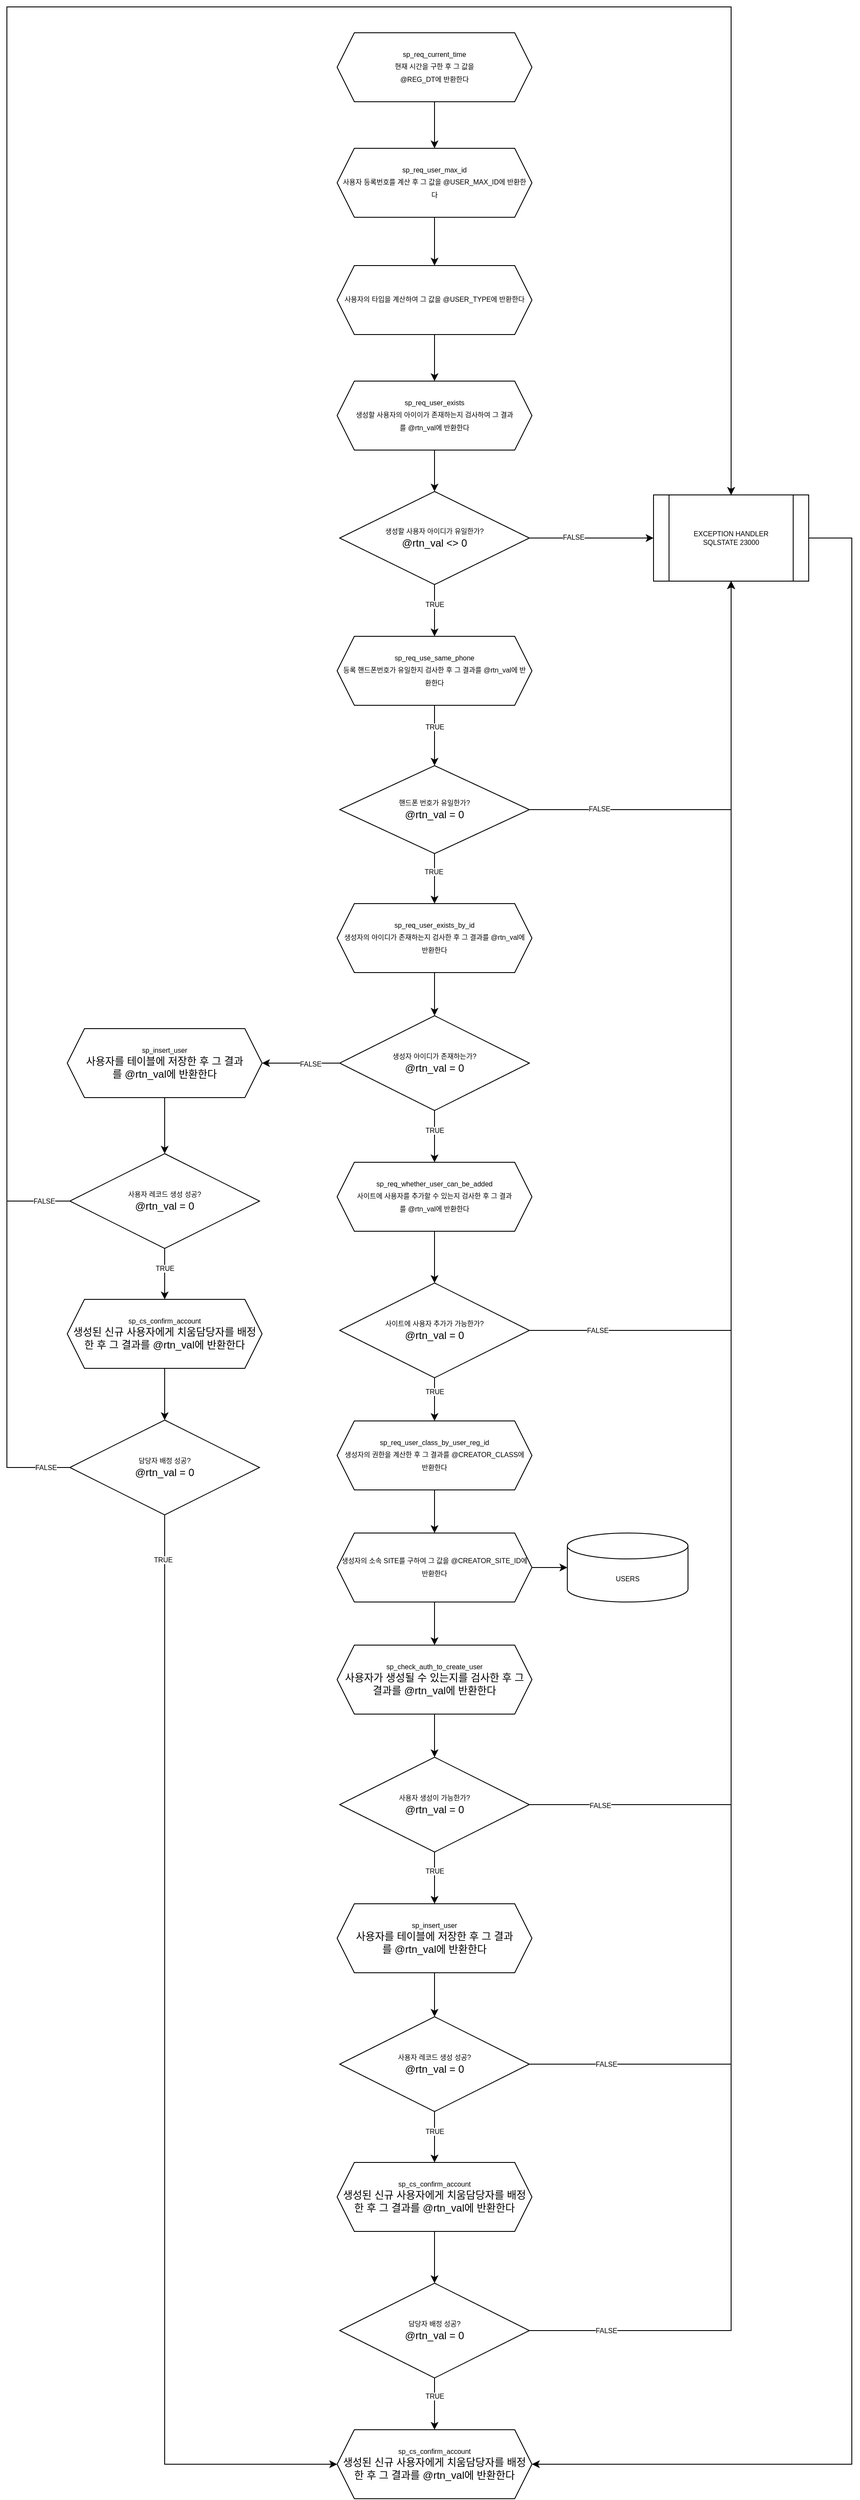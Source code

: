 <mxfile version="16.5.6" type="device"><diagram id="6Ks8PrIh6M3wGT_dHp9O" name="Page-1"><mxGraphModel dx="3342" dy="1785" grid="1" gridSize="10" guides="1" tooltips="1" connect="1" arrows="1" fold="1" page="1" pageScale="1" pageWidth="827" pageHeight="1169" math="0" shadow="0"><root><mxCell id="0"/><mxCell id="1" parent="0"/><mxCell id="MxJ8l37liIb16uwwF1nV-1" value="" style="edgeStyle=orthogonalEdgeStyle;rounded=0;orthogonalLoop=1;jettySize=auto;html=1;fontSize=8;entryX=0.5;entryY=0;entryDx=0;entryDy=0;" edge="1" parent="1" source="MxJ8l37liIb16uwwF1nV-5" target="MxJ8l37liIb16uwwF1nV-16"><mxGeometry relative="1" as="geometry"><mxPoint x="796" y="988" as="targetPoint"/></mxGeometry></mxCell><mxCell id="MxJ8l37liIb16uwwF1nV-2" value="TRUE" style="edgeLabel;html=1;align=center;verticalAlign=middle;resizable=0;points=[];fontSize=8;" vertex="1" connectable="0" parent="MxJ8l37liIb16uwwF1nV-1"><mxGeometry x="-0.248" relative="1" as="geometry"><mxPoint as="offset"/></mxGeometry></mxCell><mxCell id="MxJ8l37liIb16uwwF1nV-3" value="" style="edgeStyle=orthogonalEdgeStyle;rounded=0;orthogonalLoop=1;jettySize=auto;html=1;fontSize=8;entryX=0;entryY=0.5;entryDx=0;entryDy=0;" edge="1" parent="1" source="MxJ8l37liIb16uwwF1nV-5" target="MxJ8l37liIb16uwwF1nV-64"><mxGeometry relative="1" as="geometry"><mxPoint x="1006" y="816" as="targetPoint"/></mxGeometry></mxCell><mxCell id="MxJ8l37liIb16uwwF1nV-4" value="FALSE" style="edgeLabel;html=1;align=center;verticalAlign=middle;resizable=0;points=[];fontSize=8;" vertex="1" connectable="0" parent="MxJ8l37liIb16uwwF1nV-3"><mxGeometry x="-0.292" y="2" relative="1" as="geometry"><mxPoint y="1" as="offset"/></mxGeometry></mxCell><mxCell id="MxJ8l37liIb16uwwF1nV-5" value="&lt;font&gt;&lt;span style=&quot;font-size: 8px&quot;&gt;생성할 사용자 아이디가 유일한가?&lt;br&gt;&lt;/span&gt;@rtn_val &amp;lt;&amp;gt; 0&lt;br&gt;&lt;/font&gt;" style="rhombus;whiteSpace=wrap;html=1;shadow=0;fontFamily=Helvetica;fontSize=12;align=center;strokeWidth=1;spacing=6;spacingTop=-4;" vertex="1" parent="1"><mxGeometry x="656" y="762" width="220" height="108" as="geometry"/></mxCell><mxCell id="MxJ8l37liIb16uwwF1nV-6" value="" style="edgeStyle=orthogonalEdgeStyle;rounded=0;orthogonalLoop=1;jettySize=auto;html=1;fontSize=8;exitX=0.5;exitY=1;exitDx=0;exitDy=0;entryX=0.5;entryY=0;entryDx=0;entryDy=0;" edge="1" parent="1" source="MxJ8l37liIb16uwwF1nV-7" target="MxJ8l37liIb16uwwF1nV-9"><mxGeometry relative="1" as="geometry"><mxPoint x="766" y="492" as="sourcePoint"/></mxGeometry></mxCell><mxCell id="MxJ8l37liIb16uwwF1nV-7" value="&lt;font style=&quot;font-size: 8px&quot;&gt;sp_req_current_time&lt;br&gt;현재 시간을 구한 후 그 값을&lt;br&gt;@REG_DT에 반환한다&lt;/font&gt;" style="shape=hexagon;perimeter=hexagonPerimeter2;whiteSpace=wrap;html=1;fixedSize=1;shadow=0;strokeWidth=1;spacing=6;spacingTop=-4;" vertex="1" parent="1"><mxGeometry x="653" y="230" width="226" height="80" as="geometry"/></mxCell><mxCell id="MxJ8l37liIb16uwwF1nV-8" style="edgeStyle=orthogonalEdgeStyle;rounded=0;orthogonalLoop=1;jettySize=auto;html=1;entryX=0.5;entryY=0;entryDx=0;entryDy=0;fontSize=8;" edge="1" parent="1" source="MxJ8l37liIb16uwwF1nV-9" target="MxJ8l37liIb16uwwF1nV-11"><mxGeometry relative="1" as="geometry"/></mxCell><mxCell id="MxJ8l37liIb16uwwF1nV-9" value="&lt;font style=&quot;font-size: 8px&quot;&gt;sp_req_user_max_id&lt;br&gt;사용자 등록번호를 계산 후 그 값을&amp;nbsp;@USER_MAX_ID에 반환한다&lt;/font&gt;" style="shape=hexagon;perimeter=hexagonPerimeter2;whiteSpace=wrap;html=1;fixedSize=1;shadow=0;strokeWidth=1;spacing=6;spacingTop=-4;" vertex="1" parent="1"><mxGeometry x="653" y="364" width="226" height="80" as="geometry"/></mxCell><mxCell id="MxJ8l37liIb16uwwF1nV-10" style="edgeStyle=orthogonalEdgeStyle;rounded=0;orthogonalLoop=1;jettySize=auto;html=1;entryX=0.5;entryY=0;entryDx=0;entryDy=0;fontSize=8;" edge="1" parent="1" source="MxJ8l37liIb16uwwF1nV-11" target="MxJ8l37liIb16uwwF1nV-13"><mxGeometry relative="1" as="geometry"/></mxCell><mxCell id="MxJ8l37liIb16uwwF1nV-11" value="&lt;span style=&quot;font-size: 8px&quot;&gt;사용자의 타입을 계산하여 그 값을&amp;nbsp;&lt;/span&gt;&lt;span style=&quot;font-size: 8px&quot;&gt;@USER_TYPE에 반환한다&lt;/span&gt;" style="shape=hexagon;perimeter=hexagonPerimeter2;whiteSpace=wrap;html=1;fixedSize=1;shadow=0;strokeWidth=1;spacing=6;spacingTop=-4;" vertex="1" parent="1"><mxGeometry x="653" y="500" width="226" height="80" as="geometry"/></mxCell><mxCell id="MxJ8l37liIb16uwwF1nV-12" style="edgeStyle=orthogonalEdgeStyle;rounded=0;orthogonalLoop=1;jettySize=auto;html=1;entryX=0.5;entryY=0;entryDx=0;entryDy=0;fontSize=8;" edge="1" parent="1" source="MxJ8l37liIb16uwwF1nV-13" target="MxJ8l37liIb16uwwF1nV-5"><mxGeometry relative="1" as="geometry"/></mxCell><mxCell id="MxJ8l37liIb16uwwF1nV-13" value="&lt;font style=&quot;font-size: 8px&quot;&gt;sp_req_user_exists&lt;br&gt;생성할 사용자의 아이이가 존재하는지 검사하여 그 결과를&amp;nbsp;@rtn_val에 반환한다&lt;/font&gt;" style="shape=hexagon;perimeter=hexagonPerimeter2;whiteSpace=wrap;html=1;fixedSize=1;shadow=0;strokeWidth=1;spacing=6;spacingTop=-4;" vertex="1" parent="1"><mxGeometry x="653" y="634" width="226" height="80" as="geometry"/></mxCell><mxCell id="MxJ8l37liIb16uwwF1nV-14" value="" style="edgeStyle=orthogonalEdgeStyle;rounded=0;orthogonalLoop=1;jettySize=auto;html=1;fontSize=8;" edge="1" parent="1" source="MxJ8l37liIb16uwwF1nV-16" target="MxJ8l37liIb16uwwF1nV-21"><mxGeometry relative="1" as="geometry"/></mxCell><mxCell id="MxJ8l37liIb16uwwF1nV-15" value="TRUE" style="edgeLabel;html=1;align=center;verticalAlign=middle;resizable=0;points=[];fontSize=8;" vertex="1" connectable="0" parent="MxJ8l37liIb16uwwF1nV-14"><mxGeometry x="-0.3" relative="1" as="geometry"><mxPoint as="offset"/></mxGeometry></mxCell><mxCell id="MxJ8l37liIb16uwwF1nV-16" value="&lt;font style=&quot;font-size: 8px&quot;&gt;sp_req_use_same_phone&lt;br&gt;등록 핸드폰번호가 유일한지 검사한 후 그 결과를&amp;nbsp;@rtn_val에 반환한다&lt;/font&gt;" style="shape=hexagon;perimeter=hexagonPerimeter2;whiteSpace=wrap;html=1;fixedSize=1;shadow=0;strokeWidth=1;spacing=6;spacingTop=-4;" vertex="1" parent="1"><mxGeometry x="653" y="930" width="226" height="80" as="geometry"/></mxCell><mxCell id="MxJ8l37liIb16uwwF1nV-17" value="" style="edgeStyle=orthogonalEdgeStyle;rounded=0;orthogonalLoop=1;jettySize=auto;html=1;fontSize=8;" edge="1" parent="1" source="MxJ8l37liIb16uwwF1nV-21" target="MxJ8l37liIb16uwwF1nV-23"><mxGeometry relative="1" as="geometry"/></mxCell><mxCell id="MxJ8l37liIb16uwwF1nV-18" value="TRUE" style="edgeLabel;html=1;align=center;verticalAlign=middle;resizable=0;points=[];fontSize=8;" vertex="1" connectable="0" parent="MxJ8l37liIb16uwwF1nV-17"><mxGeometry x="-0.287" y="-1" relative="1" as="geometry"><mxPoint as="offset"/></mxGeometry></mxCell><mxCell id="MxJ8l37liIb16uwwF1nV-19" style="edgeStyle=orthogonalEdgeStyle;rounded=0;orthogonalLoop=1;jettySize=auto;html=1;entryX=0.5;entryY=1;entryDx=0;entryDy=0;fontSize=8;" edge="1" parent="1" source="MxJ8l37liIb16uwwF1nV-21" target="MxJ8l37liIb16uwwF1nV-64"><mxGeometry relative="1" as="geometry"/></mxCell><mxCell id="MxJ8l37liIb16uwwF1nV-20" value="FALSE" style="edgeLabel;html=1;align=center;verticalAlign=middle;resizable=0;points=[];fontSize=8;" vertex="1" connectable="0" parent="MxJ8l37liIb16uwwF1nV-19"><mxGeometry x="-0.676" y="1" relative="1" as="geometry"><mxPoint as="offset"/></mxGeometry></mxCell><mxCell id="MxJ8l37liIb16uwwF1nV-21" value="&lt;font&gt;&lt;span style=&quot;font-size: 8px&quot;&gt;핸드폰 번호가 유일한가?&lt;br&gt;&lt;/span&gt;@rtn_val = 0&lt;br&gt;&lt;/font&gt;" style="rhombus;whiteSpace=wrap;html=1;shadow=0;fontFamily=Helvetica;fontSize=12;align=center;strokeWidth=1;spacing=6;spacingTop=-4;" vertex="1" parent="1"><mxGeometry x="656" y="1080" width="220" height="102" as="geometry"/></mxCell><mxCell id="MxJ8l37liIb16uwwF1nV-22" value="" style="edgeStyle=orthogonalEdgeStyle;rounded=0;orthogonalLoop=1;jettySize=auto;html=1;fontSize=8;" edge="1" parent="1" source="MxJ8l37liIb16uwwF1nV-23" target="MxJ8l37liIb16uwwF1nV-28"><mxGeometry relative="1" as="geometry"/></mxCell><mxCell id="MxJ8l37liIb16uwwF1nV-23" value="&lt;font style=&quot;font-size: 8px&quot;&gt;sp_req_user_exists_by_id&lt;br&gt;생성자의 아이디가 존재하는지 검사한 후 그 결과를&amp;nbsp;@rtn_val에 반환한다&lt;/font&gt;" style="shape=hexagon;perimeter=hexagonPerimeter2;whiteSpace=wrap;html=1;fixedSize=1;shadow=0;strokeWidth=1;spacing=6;spacingTop=-4;" vertex="1" parent="1"><mxGeometry x="653" y="1240" width="226" height="80" as="geometry"/></mxCell><mxCell id="MxJ8l37liIb16uwwF1nV-24" value="" style="edgeStyle=orthogonalEdgeStyle;rounded=0;orthogonalLoop=1;jettySize=auto;html=1;fontSize=8;" edge="1" parent="1" source="MxJ8l37liIb16uwwF1nV-28" target="MxJ8l37liIb16uwwF1nV-30"><mxGeometry relative="1" as="geometry"/></mxCell><mxCell id="MxJ8l37liIb16uwwF1nV-25" value="TRUE" style="edgeLabel;html=1;align=center;verticalAlign=middle;resizable=0;points=[];fontSize=8;" vertex="1" connectable="0" parent="MxJ8l37liIb16uwwF1nV-24"><mxGeometry x="-0.248" relative="1" as="geometry"><mxPoint as="offset"/></mxGeometry></mxCell><mxCell id="MxJ8l37liIb16uwwF1nV-26" value="" style="edgeStyle=orthogonalEdgeStyle;rounded=0;orthogonalLoop=1;jettySize=auto;html=1;fontSize=8;" edge="1" parent="1" source="MxJ8l37liIb16uwwF1nV-28" target="MxJ8l37liIb16uwwF1nV-67"><mxGeometry relative="1" as="geometry"/></mxCell><mxCell id="MxJ8l37liIb16uwwF1nV-27" value="FALSE" style="edgeLabel;html=1;align=center;verticalAlign=middle;resizable=0;points=[];fontSize=8;" vertex="1" connectable="0" parent="MxJ8l37liIb16uwwF1nV-26"><mxGeometry x="-0.249" y="1" relative="1" as="geometry"><mxPoint as="offset"/></mxGeometry></mxCell><mxCell id="MxJ8l37liIb16uwwF1nV-28" value="&lt;font&gt;&lt;span style=&quot;font-size: 8px&quot;&gt;생성자 아이디가 존재하는가?&lt;br&gt;&lt;/span&gt;@rtn_val = 0&lt;br&gt;&lt;/font&gt;" style="rhombus;whiteSpace=wrap;html=1;shadow=0;fontFamily=Helvetica;fontSize=12;align=center;strokeWidth=1;spacing=6;spacingTop=-4;" vertex="1" parent="1"><mxGeometry x="656" y="1370" width="220" height="110" as="geometry"/></mxCell><mxCell id="MxJ8l37liIb16uwwF1nV-29" value="" style="edgeStyle=orthogonalEdgeStyle;rounded=0;orthogonalLoop=1;jettySize=auto;html=1;fontSize=8;" edge="1" parent="1" source="MxJ8l37liIb16uwwF1nV-30" target="MxJ8l37liIb16uwwF1nV-35"><mxGeometry relative="1" as="geometry"/></mxCell><mxCell id="MxJ8l37liIb16uwwF1nV-30" value="&lt;font style=&quot;font-size: 8px&quot;&gt;sp_req_whether_user_can_be_added&lt;br&gt;사이트에 사용자를 추가할 수 있는지 검사한 후 그 결과를&amp;nbsp;@rtn_val에 반환한다&lt;/font&gt;" style="shape=hexagon;perimeter=hexagonPerimeter2;whiteSpace=wrap;html=1;fixedSize=1;shadow=0;strokeWidth=1;spacing=6;spacingTop=-4;" vertex="1" parent="1"><mxGeometry x="653" y="1540" width="226" height="80" as="geometry"/></mxCell><mxCell id="MxJ8l37liIb16uwwF1nV-31" value="" style="edgeStyle=orthogonalEdgeStyle;rounded=0;orthogonalLoop=1;jettySize=auto;html=1;fontSize=8;" edge="1" parent="1" source="MxJ8l37liIb16uwwF1nV-35" target="MxJ8l37liIb16uwwF1nV-37"><mxGeometry relative="1" as="geometry"/></mxCell><mxCell id="MxJ8l37liIb16uwwF1nV-32" value="TRUE" style="edgeLabel;html=1;align=center;verticalAlign=middle;resizable=0;points=[];fontSize=8;" vertex="1" connectable="0" parent="MxJ8l37liIb16uwwF1nV-31"><mxGeometry x="-0.37" relative="1" as="geometry"><mxPoint as="offset"/></mxGeometry></mxCell><mxCell id="MxJ8l37liIb16uwwF1nV-33" style="edgeStyle=orthogonalEdgeStyle;rounded=0;orthogonalLoop=1;jettySize=auto;html=1;entryX=0.5;entryY=1;entryDx=0;entryDy=0;fontSize=8;" edge="1" parent="1" source="MxJ8l37liIb16uwwF1nV-35" target="MxJ8l37liIb16uwwF1nV-64"><mxGeometry relative="1" as="geometry"/></mxCell><mxCell id="MxJ8l37liIb16uwwF1nV-34" value="FALSE" style="edgeLabel;html=1;align=center;verticalAlign=middle;resizable=0;points=[];fontSize=8;" vertex="1" connectable="0" parent="MxJ8l37liIb16uwwF1nV-33"><mxGeometry x="-0.857" relative="1" as="geometry"><mxPoint as="offset"/></mxGeometry></mxCell><mxCell id="MxJ8l37liIb16uwwF1nV-35" value="&lt;font&gt;&lt;span style=&quot;font-size: 8px&quot;&gt;사이트에 사용자 추가가 가능한가?&lt;br&gt;&lt;/span&gt;@rtn_val = 0&lt;br&gt;&lt;/font&gt;" style="rhombus;whiteSpace=wrap;html=1;shadow=0;fontFamily=Helvetica;fontSize=12;align=center;strokeWidth=1;spacing=6;spacingTop=-4;" vertex="1" parent="1"><mxGeometry x="656" y="1680.0" width="220" height="110" as="geometry"/></mxCell><mxCell id="MxJ8l37liIb16uwwF1nV-36" value="" style="edgeStyle=orthogonalEdgeStyle;rounded=0;orthogonalLoop=1;jettySize=auto;html=1;fontSize=8;" edge="1" parent="1" source="MxJ8l37liIb16uwwF1nV-37" target="MxJ8l37liIb16uwwF1nV-40"><mxGeometry relative="1" as="geometry"/></mxCell><mxCell id="MxJ8l37liIb16uwwF1nV-37" value="&lt;font style=&quot;font-size: 8px&quot;&gt;sp_req_user_class_by_user_reg_id&lt;br&gt;생성자의 권한을 계산한 후 그 결과를&amp;nbsp;@CREATOR_CLASS에 반환한다&lt;/font&gt;" style="shape=hexagon;perimeter=hexagonPerimeter2;whiteSpace=wrap;html=1;fixedSize=1;shadow=0;strokeWidth=1;spacing=6;spacingTop=-4;" vertex="1" parent="1"><mxGeometry x="653" y="1840.0" width="226" height="80" as="geometry"/></mxCell><mxCell id="MxJ8l37liIb16uwwF1nV-38" value="" style="edgeStyle=orthogonalEdgeStyle;rounded=0;orthogonalLoop=1;jettySize=auto;html=1;fontSize=8;" edge="1" parent="1" source="MxJ8l37liIb16uwwF1nV-40" target="MxJ8l37liIb16uwwF1nV-41"><mxGeometry relative="1" as="geometry"/></mxCell><mxCell id="MxJ8l37liIb16uwwF1nV-39" value="" style="edgeStyle=orthogonalEdgeStyle;rounded=0;orthogonalLoop=1;jettySize=auto;html=1;fontSize=8;" edge="1" parent="1" source="MxJ8l37liIb16uwwF1nV-40" target="MxJ8l37liIb16uwwF1nV-43"><mxGeometry relative="1" as="geometry"/></mxCell><mxCell id="MxJ8l37liIb16uwwF1nV-40" value="&lt;span style=&quot;font-size: 8px&quot;&gt;생성자의 소속 SITE를 구하여 그 값을&amp;nbsp;@CREATOR_SITE_ID에 반환한다&lt;/span&gt;" style="shape=hexagon;perimeter=hexagonPerimeter2;whiteSpace=wrap;html=1;fixedSize=1;shadow=0;strokeWidth=1;spacing=6;spacingTop=-4;" vertex="1" parent="1"><mxGeometry x="653" y="1970.0" width="226" height="80" as="geometry"/></mxCell><mxCell id="MxJ8l37liIb16uwwF1nV-41" value="&lt;span style=&quot;font-size: 8px&quot;&gt;USERS&lt;/span&gt;" style="shape=cylinder3;whiteSpace=wrap;html=1;boundedLbl=1;backgroundOutline=1;size=15;fontSize=8;" vertex="1" parent="1"><mxGeometry x="920" y="1970.0" width="140" height="80" as="geometry"/></mxCell><mxCell id="MxJ8l37liIb16uwwF1nV-42" value="" style="edgeStyle=orthogonalEdgeStyle;rounded=0;orthogonalLoop=1;jettySize=auto;html=1;fontSize=8;" edge="1" parent="1" source="MxJ8l37liIb16uwwF1nV-43" target="MxJ8l37liIb16uwwF1nV-48"><mxGeometry relative="1" as="geometry"/></mxCell><mxCell id="MxJ8l37liIb16uwwF1nV-43" value="&lt;span style=&quot;font-size: 8px&quot;&gt;sp_check_auth_to_create_user&lt;br&gt;&lt;/span&gt;사용자가 생성될 수 있는지를 검사한 후 그 결과를&amp;nbsp;@rtn_val에 반환한다" style="shape=hexagon;perimeter=hexagonPerimeter2;whiteSpace=wrap;html=1;fixedSize=1;shadow=0;strokeWidth=1;spacing=6;spacingTop=-4;" vertex="1" parent="1"><mxGeometry x="653" y="2100" width="226" height="80" as="geometry"/></mxCell><mxCell id="MxJ8l37liIb16uwwF1nV-44" value="" style="edgeStyle=orthogonalEdgeStyle;rounded=0;orthogonalLoop=1;jettySize=auto;html=1;fontSize=8;" edge="1" parent="1" source="MxJ8l37liIb16uwwF1nV-48" target="MxJ8l37liIb16uwwF1nV-50"><mxGeometry relative="1" as="geometry"/></mxCell><mxCell id="MxJ8l37liIb16uwwF1nV-45" value="TRUE" style="edgeLabel;html=1;align=center;verticalAlign=middle;resizable=0;points=[];fontSize=8;" vertex="1" connectable="0" parent="MxJ8l37liIb16uwwF1nV-44"><mxGeometry x="-0.289" relative="1" as="geometry"><mxPoint as="offset"/></mxGeometry></mxCell><mxCell id="MxJ8l37liIb16uwwF1nV-46" style="edgeStyle=orthogonalEdgeStyle;rounded=0;orthogonalLoop=1;jettySize=auto;html=1;entryX=0.5;entryY=1;entryDx=0;entryDy=0;fontSize=8;" edge="1" parent="1" source="MxJ8l37liIb16uwwF1nV-48" target="MxJ8l37liIb16uwwF1nV-64"><mxGeometry relative="1" as="geometry"/></mxCell><mxCell id="MxJ8l37liIb16uwwF1nV-47" value="FALSE" style="edgeLabel;html=1;align=center;verticalAlign=middle;resizable=0;points=[];fontSize=8;" vertex="1" connectable="0" parent="MxJ8l37liIb16uwwF1nV-46"><mxGeometry x="-0.901" y="-1" relative="1" as="geometry"><mxPoint as="offset"/></mxGeometry></mxCell><mxCell id="MxJ8l37liIb16uwwF1nV-48" value="&lt;font&gt;&lt;span style=&quot;font-size: 8px&quot;&gt;사용자 생성이 가능한가?&lt;br&gt;&lt;/span&gt;@rtn_val = 0&lt;br&gt;&lt;/font&gt;" style="rhombus;whiteSpace=wrap;html=1;shadow=0;fontFamily=Helvetica;fontSize=12;align=center;strokeWidth=1;spacing=6;spacingTop=-4;" vertex="1" parent="1"><mxGeometry x="656" y="2230" width="220" height="110" as="geometry"/></mxCell><mxCell id="MxJ8l37liIb16uwwF1nV-49" value="" style="edgeStyle=orthogonalEdgeStyle;rounded=0;orthogonalLoop=1;jettySize=auto;html=1;fontSize=8;" edge="1" parent="1" source="MxJ8l37liIb16uwwF1nV-50" target="MxJ8l37liIb16uwwF1nV-55"><mxGeometry relative="1" as="geometry"/></mxCell><mxCell id="MxJ8l37liIb16uwwF1nV-50" value="&lt;span style=&quot;font-size: 8px&quot;&gt;sp_insert_user&lt;/span&gt;&lt;br&gt;사용자를 테이블에 저장한 후 그 결과를&amp;nbsp;@rtn_val에 반환한다" style="shape=hexagon;perimeter=hexagonPerimeter2;whiteSpace=wrap;html=1;fixedSize=1;shadow=0;strokeWidth=1;spacing=6;spacingTop=-4;" vertex="1" parent="1"><mxGeometry x="653" y="2400" width="226" height="80" as="geometry"/></mxCell><mxCell id="MxJ8l37liIb16uwwF1nV-51" value="" style="edgeStyle=orthogonalEdgeStyle;rounded=0;orthogonalLoop=1;jettySize=auto;html=1;fontSize=8;" edge="1" parent="1" source="MxJ8l37liIb16uwwF1nV-55" target="MxJ8l37liIb16uwwF1nV-57"><mxGeometry relative="1" as="geometry"/></mxCell><mxCell id="MxJ8l37liIb16uwwF1nV-52" value="TRUE" style="edgeLabel;html=1;align=center;verticalAlign=middle;resizable=0;points=[];fontSize=8;" vertex="1" connectable="0" parent="MxJ8l37liIb16uwwF1nV-51"><mxGeometry x="-0.238" relative="1" as="geometry"><mxPoint as="offset"/></mxGeometry></mxCell><mxCell id="MxJ8l37liIb16uwwF1nV-53" style="edgeStyle=orthogonalEdgeStyle;rounded=0;orthogonalLoop=1;jettySize=auto;html=1;fontSize=8;" edge="1" parent="1" source="MxJ8l37liIb16uwwF1nV-55" target="MxJ8l37liIb16uwwF1nV-64"><mxGeometry relative="1" as="geometry"/></mxCell><mxCell id="MxJ8l37liIb16uwwF1nV-54" value="FALSE" style="edgeLabel;html=1;align=center;verticalAlign=middle;resizable=0;points=[];fontSize=8;" vertex="1" connectable="0" parent="MxJ8l37liIb16uwwF1nV-53"><mxGeometry x="-0.909" relative="1" as="geometry"><mxPoint as="offset"/></mxGeometry></mxCell><mxCell id="MxJ8l37liIb16uwwF1nV-55" value="&lt;font&gt;&lt;span style=&quot;font-size: 8px&quot;&gt;사용자 레코드 생성 성공?&lt;br&gt;&lt;/span&gt;@rtn_val = 0&lt;br&gt;&lt;/font&gt;" style="rhombus;whiteSpace=wrap;html=1;shadow=0;fontFamily=Helvetica;fontSize=12;align=center;strokeWidth=1;spacing=6;spacingTop=-4;" vertex="1" parent="1"><mxGeometry x="656" y="2531" width="220" height="110" as="geometry"/></mxCell><mxCell id="MxJ8l37liIb16uwwF1nV-56" value="" style="edgeStyle=orthogonalEdgeStyle;rounded=0;orthogonalLoop=1;jettySize=auto;html=1;fontSize=8;" edge="1" parent="1" source="MxJ8l37liIb16uwwF1nV-57" target="MxJ8l37liIb16uwwF1nV-62"><mxGeometry relative="1" as="geometry"/></mxCell><mxCell id="MxJ8l37liIb16uwwF1nV-57" value="&lt;span style=&quot;font-size: 8px&quot;&gt;sp_cs_confirm_account&lt;/span&gt;&lt;br&gt;생성된 신규 사용자에게 치움담당자를 배정한 후 그 결과를&amp;nbsp;@rtn_val에 반환한다" style="shape=hexagon;perimeter=hexagonPerimeter2;whiteSpace=wrap;html=1;fixedSize=1;shadow=0;strokeWidth=1;spacing=6;spacingTop=-4;" vertex="1" parent="1"><mxGeometry x="653" y="2700" width="226" height="80" as="geometry"/></mxCell><mxCell id="MxJ8l37liIb16uwwF1nV-58" style="edgeStyle=orthogonalEdgeStyle;rounded=0;orthogonalLoop=1;jettySize=auto;html=1;fontSize=8;" edge="1" parent="1" source="MxJ8l37liIb16uwwF1nV-62" target="MxJ8l37liIb16uwwF1nV-64"><mxGeometry relative="1" as="geometry"/></mxCell><mxCell id="MxJ8l37liIb16uwwF1nV-59" value="FALSE" style="edgeLabel;html=1;align=center;verticalAlign=middle;resizable=0;points=[];fontSize=8;" vertex="1" connectable="0" parent="MxJ8l37liIb16uwwF1nV-58"><mxGeometry x="-0.922" relative="1" as="geometry"><mxPoint as="offset"/></mxGeometry></mxCell><mxCell id="MxJ8l37liIb16uwwF1nV-60" value="" style="edgeStyle=orthogonalEdgeStyle;rounded=0;orthogonalLoop=1;jettySize=auto;html=1;fontSize=8;" edge="1" parent="1" source="MxJ8l37liIb16uwwF1nV-62" target="MxJ8l37liIb16uwwF1nV-65"><mxGeometry relative="1" as="geometry"/></mxCell><mxCell id="MxJ8l37liIb16uwwF1nV-61" value="TRUE" style="edgeLabel;html=1;align=center;verticalAlign=middle;resizable=0;points=[];fontSize=8;" vertex="1" connectable="0" parent="MxJ8l37liIb16uwwF1nV-60"><mxGeometry x="-0.311" relative="1" as="geometry"><mxPoint as="offset"/></mxGeometry></mxCell><mxCell id="MxJ8l37liIb16uwwF1nV-62" value="&lt;font&gt;&lt;span style=&quot;font-size: 8px&quot;&gt;담당자 배정 성공?&lt;br&gt;&lt;/span&gt;@rtn_val = 0&lt;br&gt;&lt;/font&gt;" style="rhombus;whiteSpace=wrap;html=1;shadow=0;fontFamily=Helvetica;fontSize=12;align=center;strokeWidth=1;spacing=6;spacingTop=-4;" vertex="1" parent="1"><mxGeometry x="656" y="2840" width="220" height="110" as="geometry"/></mxCell><mxCell id="MxJ8l37liIb16uwwF1nV-63" style="edgeStyle=orthogonalEdgeStyle;rounded=0;orthogonalLoop=1;jettySize=auto;html=1;exitX=1;exitY=0.5;exitDx=0;exitDy=0;entryX=1;entryY=0.5;entryDx=0;entryDy=0;fontSize=8;" edge="1" parent="1" source="MxJ8l37liIb16uwwF1nV-64" target="MxJ8l37liIb16uwwF1nV-65"><mxGeometry relative="1" as="geometry"><Array as="points"><mxPoint x="1250" y="816"/><mxPoint x="1250" y="3050"/></Array></mxGeometry></mxCell><mxCell id="MxJ8l37liIb16uwwF1nV-64" value="EXCEPTION HANDLER&lt;br&gt;SQLSTATE 23000" style="shape=process;whiteSpace=wrap;html=1;backgroundOutline=1;fontSize=8;" vertex="1" parent="1"><mxGeometry x="1020" y="766" width="180" height="100" as="geometry"/></mxCell><mxCell id="MxJ8l37liIb16uwwF1nV-65" value="&lt;span style=&quot;font-size: 8px&quot;&gt;sp_cs_confirm_account&lt;/span&gt;&lt;br&gt;생성된 신규 사용자에게 치움담당자를 배정한 후 그 결과를&amp;nbsp;@rtn_val에 반환한다" style="shape=hexagon;perimeter=hexagonPerimeter2;whiteSpace=wrap;html=1;fixedSize=1;shadow=0;strokeWidth=1;spacing=6;spacingTop=-4;" vertex="1" parent="1"><mxGeometry x="653" y="3010" width="226" height="80" as="geometry"/></mxCell><mxCell id="MxJ8l37liIb16uwwF1nV-66" value="" style="edgeStyle=orthogonalEdgeStyle;rounded=0;orthogonalLoop=1;jettySize=auto;html=1;fontSize=8;" edge="1" parent="1" source="MxJ8l37liIb16uwwF1nV-67" target="MxJ8l37liIb16uwwF1nV-70"><mxGeometry relative="1" as="geometry"/></mxCell><mxCell id="MxJ8l37liIb16uwwF1nV-67" value="&lt;span style=&quot;font-size: 8px&quot;&gt;sp_insert_user&lt;/span&gt;&lt;br&gt;사용자를 테이블에 저장한 후 그 결과를&amp;nbsp;@rtn_val에 반환한다" style="shape=hexagon;perimeter=hexagonPerimeter2;whiteSpace=wrap;html=1;fixedSize=1;shadow=0;strokeWidth=1;spacing=6;spacingTop=-4;" vertex="1" parent="1"><mxGeometry x="340" y="1385" width="226" height="80" as="geometry"/></mxCell><mxCell id="MxJ8l37liIb16uwwF1nV-68" value="" style="edgeStyle=orthogonalEdgeStyle;rounded=0;orthogonalLoop=1;jettySize=auto;html=1;fontSize=8;" edge="1" parent="1" source="MxJ8l37liIb16uwwF1nV-70" target="MxJ8l37liIb16uwwF1nV-72"><mxGeometry relative="1" as="geometry"/></mxCell><mxCell id="MxJ8l37liIb16uwwF1nV-69" value="TRUE" style="edgeLabel;html=1;align=center;verticalAlign=middle;resizable=0;points=[];fontSize=8;" vertex="1" connectable="0" parent="MxJ8l37liIb16uwwF1nV-68"><mxGeometry x="-0.238" relative="1" as="geometry"><mxPoint as="offset"/></mxGeometry></mxCell><mxCell id="MxJ8l37liIb16uwwF1nV-70" value="&lt;font&gt;&lt;span style=&quot;font-size: 8px&quot;&gt;사용자 레코드 생성 성공?&lt;br&gt;&lt;/span&gt;@rtn_val = 0&lt;br&gt;&lt;/font&gt;" style="rhombus;whiteSpace=wrap;html=1;shadow=0;fontFamily=Helvetica;fontSize=12;align=center;strokeWidth=1;spacing=6;spacingTop=-4;" vertex="1" parent="1"><mxGeometry x="343" y="1530" width="220" height="110" as="geometry"/></mxCell><mxCell id="MxJ8l37liIb16uwwF1nV-71" value="" style="edgeStyle=orthogonalEdgeStyle;rounded=0;orthogonalLoop=1;jettySize=auto;html=1;fontSize=8;" edge="1" parent="1" source="MxJ8l37liIb16uwwF1nV-72" target="MxJ8l37liIb16uwwF1nV-77"><mxGeometry relative="1" as="geometry"/></mxCell><mxCell id="MxJ8l37liIb16uwwF1nV-72" value="&lt;span style=&quot;font-size: 8px&quot;&gt;sp_cs_confirm_account&lt;/span&gt;&lt;br&gt;생성된 신규 사용자에게 치움담당자를 배정한 후 그 결과를&amp;nbsp;@rtn_val에 반환한다" style="shape=hexagon;perimeter=hexagonPerimeter2;whiteSpace=wrap;html=1;fixedSize=1;shadow=0;strokeWidth=1;spacing=6;spacingTop=-4;" vertex="1" parent="1"><mxGeometry x="340" y="1699.0" width="226" height="80" as="geometry"/></mxCell><mxCell id="MxJ8l37liIb16uwwF1nV-73" style="edgeStyle=orthogonalEdgeStyle;rounded=0;orthogonalLoop=1;jettySize=auto;html=1;entryX=0.5;entryY=0;entryDx=0;entryDy=0;fontSize=8;" edge="1" parent="1" source="MxJ8l37liIb16uwwF1nV-77" target="MxJ8l37liIb16uwwF1nV-64"><mxGeometry relative="1" as="geometry"><Array as="points"><mxPoint x="270" y="1894.0"/><mxPoint x="270" y="200"/><mxPoint x="1110" y="200"/></Array></mxGeometry></mxCell><mxCell id="MxJ8l37liIb16uwwF1nV-74" value="FALSE" style="edgeLabel;html=1;align=center;verticalAlign=middle;resizable=0;points=[];fontSize=8;" vertex="1" connectable="0" parent="MxJ8l37liIb16uwwF1nV-73"><mxGeometry x="-0.982" relative="1" as="geometry"><mxPoint as="offset"/></mxGeometry></mxCell><mxCell id="MxJ8l37liIb16uwwF1nV-75" style="edgeStyle=orthogonalEdgeStyle;rounded=0;orthogonalLoop=1;jettySize=auto;html=1;entryX=0;entryY=0.5;entryDx=0;entryDy=0;fontSize=8;exitX=0.5;exitY=1;exitDx=0;exitDy=0;" edge="1" parent="1" source="MxJ8l37liIb16uwwF1nV-77" target="MxJ8l37liIb16uwwF1nV-65"><mxGeometry relative="1" as="geometry"/></mxCell><mxCell id="MxJ8l37liIb16uwwF1nV-76" value="TRUE" style="edgeLabel;html=1;align=center;verticalAlign=middle;resizable=0;points=[];fontSize=8;" vertex="1" connectable="0" parent="MxJ8l37liIb16uwwF1nV-75"><mxGeometry x="-0.92" y="-2" relative="1" as="geometry"><mxPoint as="offset"/></mxGeometry></mxCell><mxCell id="MxJ8l37liIb16uwwF1nV-77" value="&lt;font&gt;&lt;span style=&quot;font-size: 8px&quot;&gt;담당자 배정&lt;/span&gt;&lt;span style=&quot;font-size: 8px&quot;&gt;&amp;nbsp;성공?&lt;br&gt;&lt;/span&gt;@rtn_val = 0&lt;br&gt;&lt;/font&gt;" style="rhombus;whiteSpace=wrap;html=1;shadow=0;fontFamily=Helvetica;fontSize=12;align=center;strokeWidth=1;spacing=6;spacingTop=-4;" vertex="1" parent="1"><mxGeometry x="343" y="1839.0" width="220" height="110" as="geometry"/></mxCell><mxCell id="MxJ8l37liIb16uwwF1nV-78" style="edgeStyle=orthogonalEdgeStyle;rounded=0;orthogonalLoop=1;jettySize=auto;html=1;entryX=0.5;entryY=0;entryDx=0;entryDy=0;fontSize=8;exitX=0;exitY=0.5;exitDx=0;exitDy=0;" edge="1" parent="1" source="MxJ8l37liIb16uwwF1nV-70" target="MxJ8l37liIb16uwwF1nV-64"><mxGeometry relative="1" as="geometry"><mxPoint x="353.118" y="1904.059" as="sourcePoint"/><mxPoint x="1076.0" y="776.0" as="targetPoint"/><Array as="points"><mxPoint x="270" y="1585"/><mxPoint x="270" y="200"/><mxPoint x="1110" y="200"/></Array></mxGeometry></mxCell><mxCell id="MxJ8l37liIb16uwwF1nV-79" value="FALSE" style="edgeLabel;html=1;align=center;verticalAlign=middle;resizable=0;points=[];fontSize=8;" vertex="1" connectable="0" parent="MxJ8l37liIb16uwwF1nV-78"><mxGeometry x="-0.979" relative="1" as="geometry"><mxPoint as="offset"/></mxGeometry></mxCell></root></mxGraphModel></diagram></mxfile>